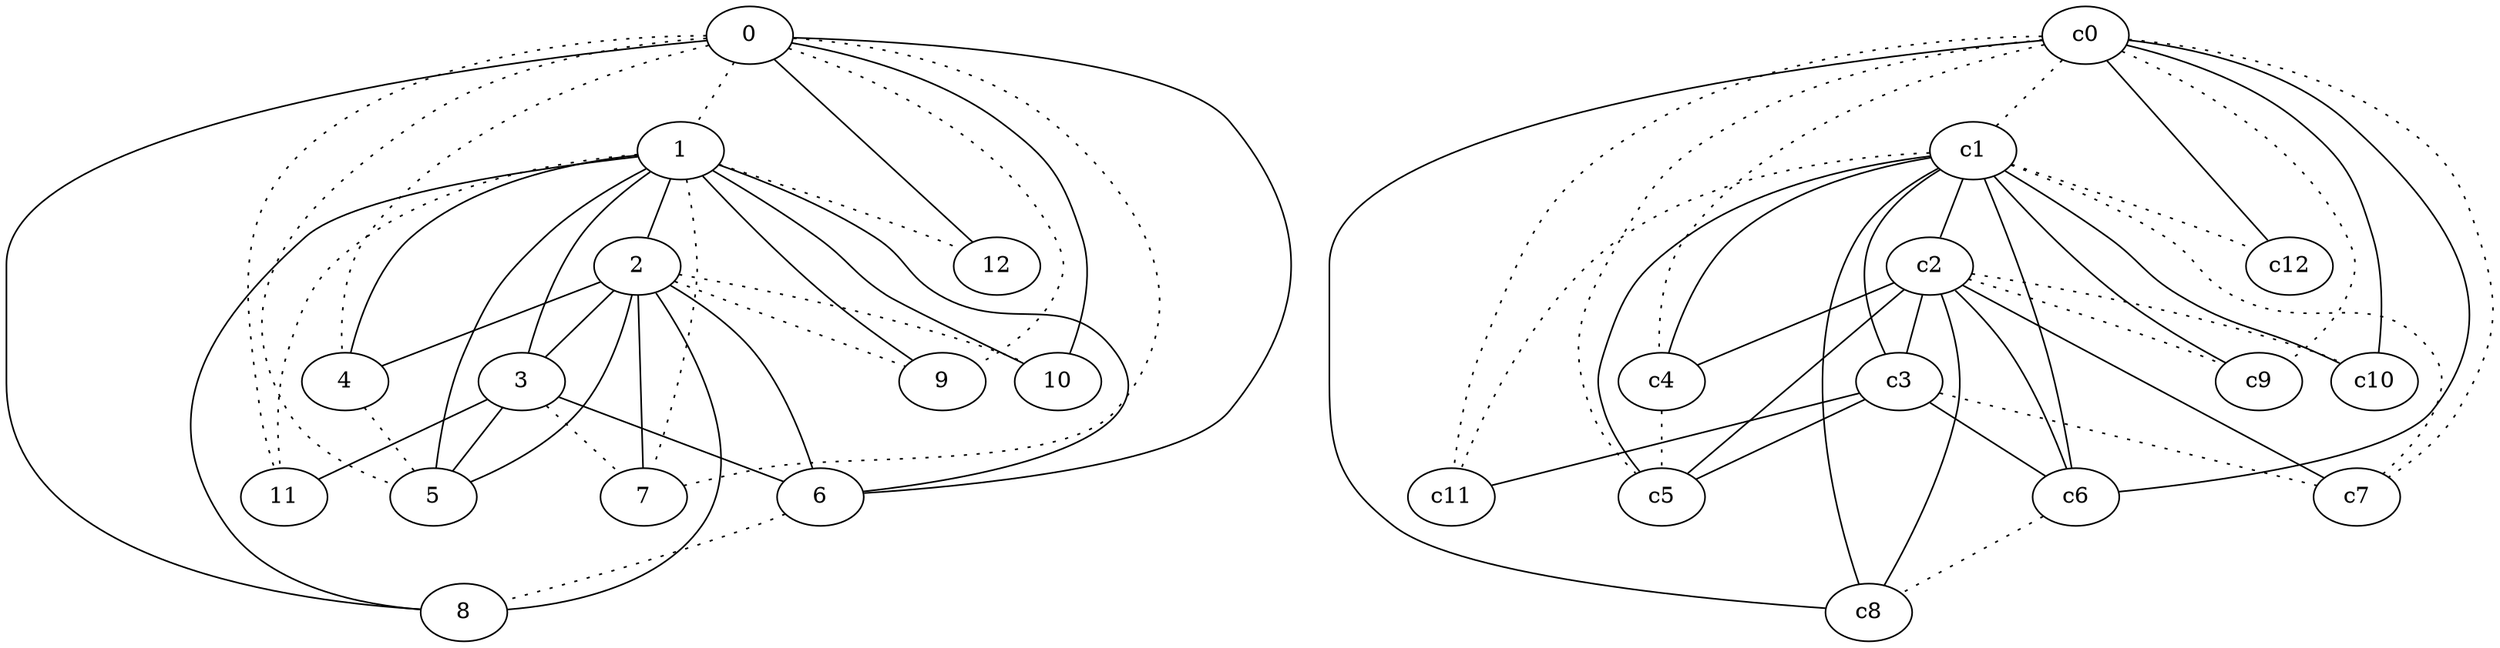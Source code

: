 graph {
a0[label=0];
a1[label=1];
a2[label=2];
a3[label=3];
a4[label=4];
a5[label=5];
a6[label=6];
a7[label=7];
a8[label=8];
a9[label=9];
a10[label=10];
a11[label=11];
a12[label=12];
a0 -- a1 [style=dotted];
a0 -- a4 [style=dotted];
a0 -- a5 [style=dotted];
a0 -- a6;
a0 -- a7 [style=dotted];
a0 -- a8;
a0 -- a9 [style=dotted];
a0 -- a10;
a0 -- a11 [style=dotted];
a0 -- a12;
a1 -- a2;
a1 -- a3;
a1 -- a4;
a1 -- a5;
a1 -- a6;
a1 -- a7 [style=dotted];
a1 -- a8;
a1 -- a9;
a1 -- a10;
a1 -- a11 [style=dotted];
a1 -- a12 [style=dotted];
a2 -- a3;
a2 -- a4;
a2 -- a5;
a2 -- a6;
a2 -- a7;
a2 -- a8;
a2 -- a9 [style=dotted];
a2 -- a10 [style=dotted];
a3 -- a5;
a3 -- a6;
a3 -- a7 [style=dotted];
a3 -- a11;
a4 -- a5 [style=dotted];
a6 -- a8 [style=dotted];
c0 -- c1 [style=dotted];
c0 -- c4 [style=dotted];
c0 -- c5 [style=dotted];
c0 -- c6;
c0 -- c7 [style=dotted];
c0 -- c8;
c0 -- c9 [style=dotted];
c0 -- c10;
c0 -- c11 [style=dotted];
c0 -- c12;
c1 -- c2;
c1 -- c3;
c1 -- c4;
c1 -- c5;
c1 -- c6;
c1 -- c7 [style=dotted];
c1 -- c8;
c1 -- c9;
c1 -- c10;
c1 -- c11 [style=dotted];
c1 -- c12 [style=dotted];
c2 -- c3;
c2 -- c4;
c2 -- c5;
c2 -- c6;
c2 -- c7;
c2 -- c8;
c2 -- c9 [style=dotted];
c2 -- c10 [style=dotted];
c3 -- c5;
c3 -- c6;
c3 -- c7 [style=dotted];
c3 -- c11;
c4 -- c5 [style=dotted];
c6 -- c8 [style=dotted];
}
